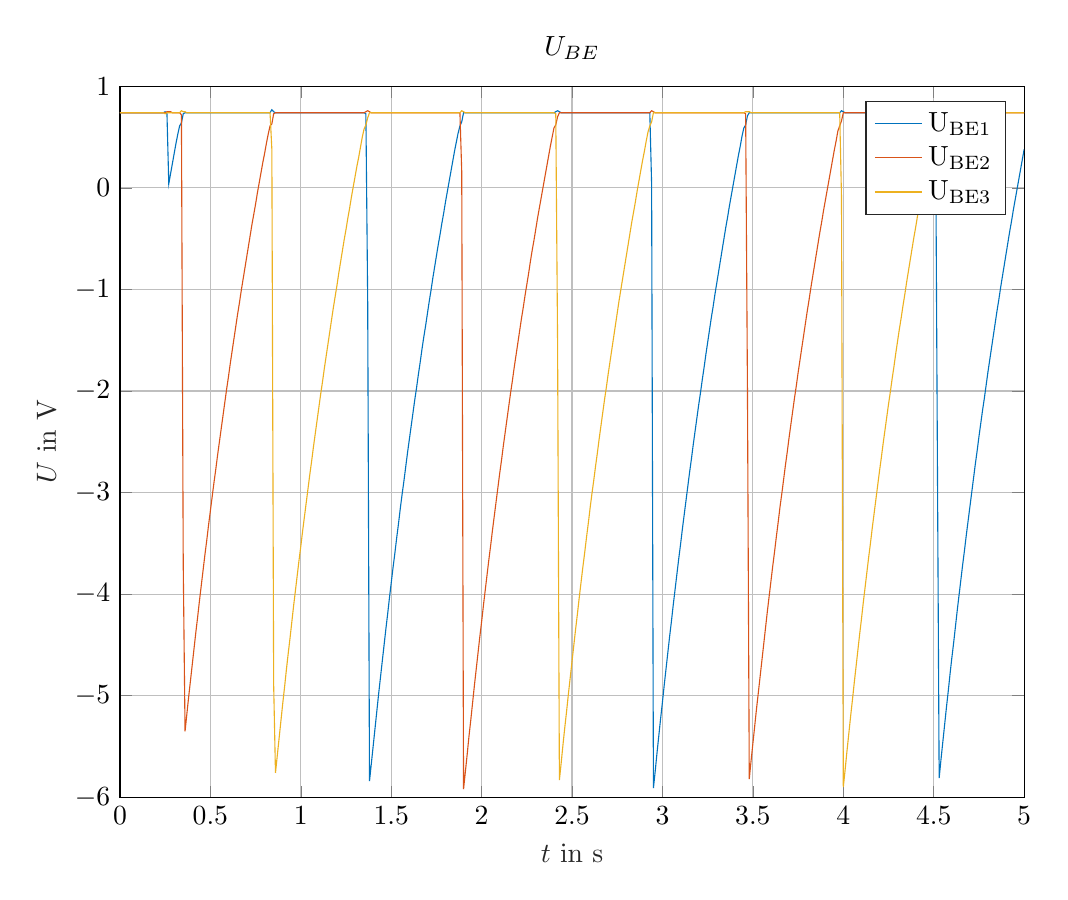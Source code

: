 % This file was created by matlab2tikz.
%
\definecolor{mycolor1}{rgb}{0.0,0.447,0.741}%
\definecolor{mycolor2}{rgb}{0.85,0.325,0.098}%
\definecolor{mycolor3}{rgb}{0.929,0.694,0.125}%
%
\begin{tikzpicture}

\begin{axis}[%
width=4.521in,
height=3.555in,
at={(0.758in,0.481in)},
scale only axis,
xmin=0,
xmax=5,
xlabel style={font=\color{white!15!black}},
xlabel={$t \text{ in s}$},
ymin=-6,
ymax=1,
ylabel style={font=\color{white!15!black}},
ylabel={$U \text{ in V}$},
axis background/.style={fill=white},
title style={font=\bfseries},
title={$U_{BE}$},
xmajorgrids,
ymajorgrids,
legend style={legend cell align=left, align=left, draw=white!15!black}
]
\addplot [color=mycolor1]
  table[row sep=crcr]{%
0	0.74\\
0.01	0.74\\
0.02	0.74\\
0.03	0.74\\
0.04	0.74\\
0.05	0.74\\
0.06	0.74\\
0.07	0.74\\
0.08	0.74\\
0.09	0.74\\
0.1	0.74\\
0.11	0.74\\
0.12	0.74\\
0.13	0.74\\
0.14	0.74\\
0.15	0.74\\
0.16	0.74\\
0.17	0.74\\
0.18	0.74\\
0.19	0.74\\
0.2	0.74\\
0.21	0.74\\
0.22	0.74\\
0.23	0.74\\
0.24	0.74\\
0.25	0.75\\
0.26	0.73\\
0.27	0.04\\
0.28	0.14\\
0.29	0.24\\
0.3	0.34\\
0.31	0.44\\
0.32	0.53\\
0.33	0.61\\
0.34	0.64\\
0.35	0.73\\
0.36	0.74\\
0.37	0.74\\
0.38	0.74\\
0.39	0.74\\
0.4	0.74\\
0.41	0.74\\
0.42	0.74\\
0.43	0.74\\
0.44	0.74\\
0.45	0.74\\
0.46	0.74\\
0.47	0.74\\
0.48	0.74\\
0.49	0.74\\
0.5	0.74\\
0.51	0.74\\
0.52	0.74\\
0.53	0.74\\
0.54	0.74\\
0.55	0.74\\
0.56	0.74\\
0.57	0.74\\
0.58	0.74\\
0.59	0.74\\
0.6	0.74\\
0.61	0.74\\
0.62	0.74\\
0.63	0.74\\
0.64	0.74\\
0.65	0.74\\
0.66	0.74\\
0.67	0.74\\
0.68	0.74\\
0.69	0.74\\
0.7	0.74\\
0.71	0.74\\
0.72	0.74\\
0.73	0.74\\
0.74	0.74\\
0.75	0.74\\
0.76	0.74\\
0.77	0.74\\
0.78	0.74\\
0.79	0.74\\
0.8	0.74\\
0.81	0.74\\
0.82	0.74\\
0.83	0.74\\
0.84	0.77\\
0.85	0.75\\
0.86	0.74\\
0.87	0.74\\
0.88	0.74\\
0.89	0.74\\
0.9	0.74\\
0.91	0.74\\
0.92	0.74\\
0.93	0.74\\
0.94	0.74\\
0.95	0.74\\
0.96	0.74\\
0.97	0.74\\
0.98	0.74\\
0.99	0.74\\
1	0.74\\
1.01	0.74\\
1.02	0.74\\
1.03	0.74\\
1.04	0.74\\
1.05	0.74\\
1.06	0.74\\
1.07	0.74\\
1.08	0.74\\
1.09	0.74\\
1.1	0.74\\
1.11	0.74\\
1.12	0.74\\
1.13	0.74\\
1.14	0.74\\
1.15	0.74\\
1.16	0.74\\
1.17	0.74\\
1.18	0.74\\
1.19	0.74\\
1.2	0.74\\
1.21	0.74\\
1.22	0.74\\
1.23	0.74\\
1.24	0.74\\
1.25	0.74\\
1.26	0.74\\
1.27	0.74\\
1.28	0.74\\
1.29	0.74\\
1.3	0.74\\
1.31	0.74\\
1.32	0.74\\
1.33	0.74\\
1.34	0.74\\
1.35	0.74\\
1.36	0.73\\
1.37	-1.12\\
1.38	-5.84\\
1.39	-5.67\\
1.4	-5.5\\
1.41	-5.33\\
1.42	-5.16\\
1.43	-4.99\\
1.44	-4.83\\
1.45	-4.67\\
1.46	-4.51\\
1.47	-4.35\\
1.48	-4.2\\
1.49	-4.04\\
1.5	-3.89\\
1.51	-3.74\\
1.52	-3.6\\
1.53	-3.45\\
1.54	-3.31\\
1.55	-3.16\\
1.56	-3.02\\
1.57	-2.89\\
1.58	-2.75\\
1.59	-2.61\\
1.6	-2.48\\
1.61	-2.35\\
1.62	-2.22\\
1.63	-2.09\\
1.64	-1.97\\
1.65	-1.84\\
1.66	-1.72\\
1.67	-1.59\\
1.68	-1.47\\
1.69	-1.36\\
1.7	-1.24\\
1.71	-1.12\\
1.72	-1.01\\
1.73	-0.89\\
1.74	-0.78\\
1.75	-0.67\\
1.76	-0.56\\
1.77	-0.46\\
1.78	-0.35\\
1.79	-0.25\\
1.8	-0.14\\
1.81	-0.04\\
1.82	0.06\\
1.83	0.16\\
1.84	0.26\\
1.85	0.36\\
1.86	0.45\\
1.87	0.54\\
1.88	0.61\\
1.89	0.65\\
1.9	0.74\\
1.91	0.74\\
1.92	0.74\\
1.93	0.74\\
1.94	0.74\\
1.95	0.74\\
1.96	0.74\\
1.97	0.74\\
1.98	0.74\\
1.99	0.74\\
2	0.74\\
2.01	0.74\\
2.02	0.74\\
2.03	0.74\\
2.04	0.74\\
2.05	0.74\\
2.06	0.74\\
2.07	0.74\\
2.08	0.74\\
2.09	0.74\\
2.1	0.74\\
2.11	0.74\\
2.12	0.74\\
2.13	0.74\\
2.14	0.74\\
2.15	0.74\\
2.16	0.74\\
2.17	0.74\\
2.18	0.74\\
2.19	0.74\\
2.2	0.74\\
2.21	0.74\\
2.22	0.74\\
2.23	0.74\\
2.24	0.74\\
2.25	0.74\\
2.26	0.74\\
2.27	0.74\\
2.28	0.74\\
2.29	0.74\\
2.3	0.74\\
2.31	0.74\\
2.32	0.74\\
2.33	0.74\\
2.34	0.74\\
2.35	0.74\\
2.36	0.74\\
2.37	0.74\\
2.38	0.74\\
2.39	0.74\\
2.4	0.74\\
2.41	0.75\\
2.42	0.76\\
2.43	0.75\\
2.44	0.74\\
2.45	0.74\\
2.46	0.74\\
2.47	0.74\\
2.48	0.74\\
2.49	0.74\\
2.5	0.74\\
2.51	0.74\\
2.52	0.74\\
2.53	0.74\\
2.54	0.74\\
2.55	0.74\\
2.56	0.74\\
2.57	0.74\\
2.58	0.74\\
2.59	0.74\\
2.6	0.74\\
2.61	0.74\\
2.62	0.74\\
2.63	0.74\\
2.64	0.74\\
2.65	0.74\\
2.66	0.74\\
2.67	0.74\\
2.68	0.74\\
2.69	0.74\\
2.7	0.74\\
2.71	0.74\\
2.72	0.74\\
2.73	0.74\\
2.74	0.74\\
2.75	0.74\\
2.76	0.74\\
2.77	0.74\\
2.78	0.74\\
2.79	0.74\\
2.8	0.74\\
2.81	0.74\\
2.82	0.74\\
2.83	0.74\\
2.84	0.74\\
2.85	0.74\\
2.86	0.74\\
2.87	0.74\\
2.88	0.74\\
2.89	0.74\\
2.9	0.74\\
2.91	0.74\\
2.92	0.74\\
2.93	0.74\\
2.94	0.04\\
2.95	-5.91\\
2.96	-5.74\\
2.97	-5.56\\
2.98	-5.39\\
2.99	-5.22\\
3	-5.06\\
3.01	-4.89\\
3.02	-4.73\\
3.03	-4.57\\
3.04	-4.41\\
3.05	-4.26\\
3.06	-4.1\\
3.07	-3.95\\
3.08	-3.8\\
3.09	-3.65\\
3.1	-3.51\\
3.11	-3.36\\
3.12	-3.22\\
3.13	-3.08\\
3.14	-2.94\\
3.15	-2.8\\
3.16	-2.67\\
3.17	-2.53\\
3.18	-2.4\\
3.19	-2.27\\
3.2	-2.14\\
3.21	-2.02\\
3.22	-1.89\\
3.23	-1.77\\
3.24	-1.64\\
3.25	-1.52\\
3.26	-1.4\\
3.27	-1.28\\
3.28	-1.17\\
3.29	-1.05\\
3.3	-0.94\\
3.31	-0.83\\
3.32	-0.72\\
3.33	-0.61\\
3.34	-0.5\\
3.35	-0.39\\
3.36	-0.29\\
3.37	-0.18\\
3.38	-0.08\\
3.39	0.02\\
3.4	0.12\\
3.41	0.22\\
3.42	0.32\\
3.43	0.41\\
3.44	0.51\\
3.45	0.59\\
3.46	0.62\\
3.47	0.71\\
3.48	0.74\\
3.49	0.74\\
3.5	0.74\\
3.51	0.74\\
3.52	0.74\\
3.53	0.74\\
3.54	0.74\\
3.55	0.74\\
3.56	0.74\\
3.57	0.74\\
3.58	0.74\\
3.59	0.74\\
3.6	0.74\\
3.61	0.74\\
3.62	0.74\\
3.63	0.74\\
3.64	0.74\\
3.65	0.74\\
3.66	0.74\\
3.67	0.74\\
3.68	0.74\\
3.69	0.74\\
3.7	0.74\\
3.71	0.74\\
3.72	0.74\\
3.73	0.74\\
3.74	0.74\\
3.75	0.74\\
3.76	0.74\\
3.77	0.74\\
3.78	0.74\\
3.79	0.74\\
3.8	0.74\\
3.81	0.74\\
3.82	0.74\\
3.83	0.74\\
3.84	0.74\\
3.85	0.74\\
3.86	0.74\\
3.87	0.74\\
3.88	0.74\\
3.89	0.74\\
3.9	0.74\\
3.91	0.74\\
3.92	0.74\\
3.93	0.74\\
3.94	0.74\\
3.95	0.74\\
3.96	0.74\\
3.97	0.74\\
3.98	0.74\\
3.99	0.76\\
4	0.75\\
4.01	0.74\\
4.02	0.74\\
4.03	0.74\\
4.04	0.74\\
4.05	0.74\\
4.06	0.74\\
4.07	0.74\\
4.08	0.74\\
4.09	0.74\\
4.1	0.74\\
4.11	0.74\\
4.12	0.74\\
4.13	0.74\\
4.14	0.74\\
4.15	0.74\\
4.16	0.74\\
4.17	0.74\\
4.18	0.74\\
4.19	0.74\\
4.2	0.74\\
4.21	0.74\\
4.22	0.74\\
4.23	0.74\\
4.24	0.74\\
4.25	0.74\\
4.26	0.74\\
4.27	0.74\\
4.28	0.74\\
4.29	0.74\\
4.3	0.74\\
4.31	0.74\\
4.32	0.74\\
4.33	0.74\\
4.34	0.74\\
4.35	0.74\\
4.36	0.74\\
4.37	0.74\\
4.38	0.74\\
4.39	0.74\\
4.4	0.74\\
4.41	0.74\\
4.42	0.74\\
4.43	0.74\\
4.44	0.74\\
4.45	0.74\\
4.46	0.74\\
4.47	0.74\\
4.48	0.74\\
4.49	0.74\\
4.5	0.74\\
4.51	0.72\\
4.52	-2.56\\
4.53	-5.81\\
4.54	-5.63\\
4.55	-5.46\\
4.56	-5.29\\
4.57	-5.12\\
4.58	-4.96\\
4.59	-4.79\\
4.6	-4.63\\
4.61	-4.48\\
4.62	-4.32\\
4.63	-4.16\\
4.64	-4.01\\
4.65	-3.86\\
4.66	-3.71\\
4.67	-3.57\\
4.68	-3.42\\
4.69	-3.28\\
4.7	-3.14\\
4.71	-3\\
4.72	-2.86\\
4.73	-2.72\\
4.74	-2.59\\
4.75	-2.45\\
4.76	-2.32\\
4.77	-2.19\\
4.78	-2.07\\
4.79	-1.94\\
4.8	-1.81\\
4.81	-1.69\\
4.82	-1.57\\
4.83	-1.45\\
4.84	-1.33\\
4.85	-1.21\\
4.86	-1.1\\
4.87	-0.98\\
4.88	-0.87\\
4.89	-0.76\\
4.9	-0.65\\
4.91	-0.54\\
4.92	-0.43\\
4.93	-0.33\\
4.94	-0.22\\
4.95	-0.12\\
4.96	-0.02\\
4.97	0.08\\
4.98	0.18\\
4.99	0.28\\
5	0.38\\
};
\addlegendentry{$\text{U}_{\text{BE1}}$}

\addplot [color=mycolor2]
  table[row sep=crcr]{%
0	0.74\\
0.01	0.74\\
0.02	0.74\\
0.03	0.74\\
0.04	0.74\\
0.05	0.74\\
0.06	0.74\\
0.07	0.74\\
0.08	0.74\\
0.09	0.74\\
0.1	0.74\\
0.11	0.74\\
0.12	0.74\\
0.13	0.74\\
0.14	0.74\\
0.15	0.74\\
0.16	0.74\\
0.17	0.74\\
0.18	0.74\\
0.19	0.74\\
0.2	0.74\\
0.21	0.74\\
0.22	0.74\\
0.23	0.74\\
0.24	0.74\\
0.25	0.74\\
0.26	0.75\\
0.27	0.75\\
0.28	0.75\\
0.29	0.74\\
0.3	0.74\\
0.31	0.74\\
0.32	0.74\\
0.33	0.74\\
0.34	0.72\\
0.35	-3.71\\
0.36	-5.35\\
0.37	-5.18\\
0.38	-5.01\\
0.39	-4.85\\
0.4	-4.69\\
0.41	-4.53\\
0.42	-4.37\\
0.43	-4.22\\
0.44	-4.06\\
0.45	-3.91\\
0.46	-3.76\\
0.47	-3.61\\
0.48	-3.47\\
0.49	-3.32\\
0.5	-3.18\\
0.51	-3.04\\
0.52	-2.9\\
0.53	-2.77\\
0.54	-2.63\\
0.55	-2.5\\
0.56	-2.37\\
0.57	-2.24\\
0.58	-2.11\\
0.59	-1.98\\
0.6	-1.86\\
0.61	-1.73\\
0.62	-1.61\\
0.63	-1.49\\
0.64	-1.37\\
0.65	-1.25\\
0.66	-1.14\\
0.67	-1.02\\
0.68	-0.91\\
0.69	-0.8\\
0.7	-0.69\\
0.71	-0.58\\
0.72	-0.47\\
0.73	-0.36\\
0.74	-0.26\\
0.75	-0.16\\
0.76	-0.05\\
0.77	0.05\\
0.78	0.15\\
0.79	0.25\\
0.8	0.34\\
0.81	0.44\\
0.82	0.53\\
0.83	0.61\\
0.84	0.63\\
0.85	0.73\\
0.86	0.74\\
0.87	0.74\\
0.88	0.74\\
0.89	0.74\\
0.9	0.74\\
0.91	0.74\\
0.92	0.74\\
0.93	0.74\\
0.94	0.74\\
0.95	0.74\\
0.96	0.74\\
0.97	0.74\\
0.98	0.74\\
0.99	0.74\\
1	0.74\\
1.01	0.74\\
1.02	0.74\\
1.03	0.74\\
1.04	0.74\\
1.05	0.74\\
1.06	0.74\\
1.07	0.74\\
1.08	0.74\\
1.09	0.74\\
1.1	0.74\\
1.11	0.74\\
1.12	0.74\\
1.13	0.74\\
1.14	0.74\\
1.15	0.74\\
1.16	0.74\\
1.17	0.74\\
1.18	0.74\\
1.19	0.74\\
1.2	0.74\\
1.21	0.74\\
1.22	0.74\\
1.23	0.74\\
1.24	0.74\\
1.25	0.74\\
1.26	0.74\\
1.27	0.74\\
1.28	0.74\\
1.29	0.74\\
1.3	0.74\\
1.31	0.74\\
1.32	0.74\\
1.33	0.74\\
1.34	0.74\\
1.35	0.74\\
1.36	0.75\\
1.37	0.76\\
1.38	0.75\\
1.39	0.74\\
1.4	0.74\\
1.41	0.74\\
1.42	0.74\\
1.43	0.74\\
1.44	0.74\\
1.45	0.74\\
1.46	0.74\\
1.47	0.74\\
1.48	0.74\\
1.49	0.74\\
1.5	0.74\\
1.51	0.74\\
1.52	0.74\\
1.53	0.74\\
1.54	0.74\\
1.55	0.74\\
1.56	0.74\\
1.57	0.74\\
1.58	0.74\\
1.59	0.74\\
1.6	0.74\\
1.61	0.74\\
1.62	0.74\\
1.63	0.74\\
1.64	0.74\\
1.65	0.74\\
1.66	0.74\\
1.67	0.74\\
1.68	0.74\\
1.69	0.74\\
1.7	0.74\\
1.71	0.74\\
1.72	0.74\\
1.73	0.74\\
1.74	0.74\\
1.75	0.74\\
1.76	0.74\\
1.77	0.74\\
1.78	0.74\\
1.79	0.74\\
1.8	0.74\\
1.81	0.74\\
1.82	0.74\\
1.83	0.74\\
1.84	0.74\\
1.85	0.74\\
1.86	0.74\\
1.87	0.74\\
1.88	0.74\\
1.89	0.16\\
1.9	-5.92\\
1.91	-5.75\\
1.92	-5.58\\
1.93	-5.4\\
1.94	-5.24\\
1.95	-5.07\\
1.96	-4.9\\
1.97	-4.74\\
1.98	-4.58\\
1.99	-4.42\\
2	-4.27\\
2.01	-4.11\\
2.02	-3.96\\
2.03	-3.81\\
2.04	-3.66\\
2.05	-3.52\\
2.06	-3.37\\
2.07	-3.23\\
2.08	-3.09\\
2.09	-2.95\\
2.1	-2.81\\
2.11	-2.68\\
2.12	-2.54\\
2.13	-2.41\\
2.14	-2.28\\
2.15	-2.15\\
2.16	-2.02\\
2.17	-1.9\\
2.18	-1.77\\
2.19	-1.65\\
2.2	-1.53\\
2.21	-1.41\\
2.22	-1.29\\
2.23	-1.18\\
2.24	-1.06\\
2.25	-0.95\\
2.26	-0.84\\
2.27	-0.72\\
2.28	-0.61\\
2.29	-0.51\\
2.3	-0.4\\
2.31	-0.29\\
2.32	-0.19\\
2.33	-0.09\\
2.34	0.01\\
2.35	0.11\\
2.36	0.21\\
2.37	0.31\\
2.38	0.41\\
2.39	0.5\\
2.4	0.59\\
2.41	0.62\\
2.42	0.7\\
2.43	0.74\\
2.44	0.74\\
2.45	0.74\\
2.46	0.74\\
2.47	0.74\\
2.48	0.74\\
2.49	0.74\\
2.5	0.74\\
2.51	0.74\\
2.52	0.74\\
2.53	0.74\\
2.54	0.74\\
2.55	0.74\\
2.56	0.74\\
2.57	0.74\\
2.58	0.74\\
2.59	0.74\\
2.6	0.74\\
2.61	0.74\\
2.62	0.74\\
2.63	0.74\\
2.64	0.74\\
2.65	0.74\\
2.66	0.74\\
2.67	0.74\\
2.68	0.74\\
2.69	0.74\\
2.7	0.74\\
2.71	0.74\\
2.72	0.74\\
2.73	0.74\\
2.74	0.74\\
2.75	0.74\\
2.76	0.74\\
2.77	0.74\\
2.78	0.74\\
2.79	0.74\\
2.8	0.74\\
2.81	0.74\\
2.82	0.74\\
2.83	0.74\\
2.84	0.74\\
2.85	0.74\\
2.86	0.74\\
2.87	0.74\\
2.88	0.74\\
2.89	0.74\\
2.9	0.74\\
2.91	0.74\\
2.92	0.74\\
2.93	0.74\\
2.94	0.76\\
2.95	0.75\\
2.96	0.74\\
2.97	0.74\\
2.98	0.74\\
2.99	0.74\\
3	0.74\\
3.01	0.74\\
3.02	0.74\\
3.03	0.74\\
3.04	0.74\\
3.05	0.74\\
3.06	0.74\\
3.07	0.74\\
3.08	0.74\\
3.09	0.74\\
3.1	0.74\\
3.11	0.74\\
3.12	0.74\\
3.13	0.74\\
3.14	0.74\\
3.15	0.74\\
3.16	0.74\\
3.17	0.74\\
3.18	0.74\\
3.19	0.74\\
3.2	0.74\\
3.21	0.74\\
3.22	0.74\\
3.23	0.74\\
3.24	0.74\\
3.25	0.74\\
3.26	0.74\\
3.27	0.74\\
3.28	0.74\\
3.29	0.74\\
3.3	0.74\\
3.31	0.74\\
3.32	0.74\\
3.33	0.74\\
3.34	0.74\\
3.35	0.74\\
3.36	0.74\\
3.37	0.74\\
3.38	0.74\\
3.39	0.74\\
3.4	0.74\\
3.41	0.74\\
3.42	0.74\\
3.43	0.74\\
3.44	0.74\\
3.45	0.74\\
3.46	0.73\\
3.47	-1.99\\
3.48	-5.82\\
3.49	-5.64\\
3.5	-5.47\\
3.51	-5.3\\
3.52	-5.13\\
3.53	-4.97\\
3.54	-4.81\\
3.55	-4.65\\
3.56	-4.49\\
3.57	-4.33\\
3.58	-4.17\\
3.59	-4.02\\
3.6	-3.87\\
3.61	-3.72\\
3.62	-3.58\\
3.63	-3.43\\
3.64	-3.29\\
3.65	-3.14\\
3.66	-3.01\\
3.67	-2.87\\
3.68	-2.73\\
3.69	-2.6\\
3.7	-2.46\\
3.71	-2.33\\
3.72	-2.2\\
3.73	-2.07\\
3.74	-1.95\\
3.75	-1.82\\
3.76	-1.7\\
3.77	-1.58\\
3.78	-1.46\\
3.79	-1.34\\
3.8	-1.22\\
3.81	-1.11\\
3.82	-0.99\\
3.83	-0.88\\
3.84	-0.77\\
3.85	-0.66\\
3.86	-0.55\\
3.87	-0.44\\
3.88	-0.34\\
3.89	-0.23\\
3.9	-0.13\\
3.91	-0.03\\
3.92	0.07\\
3.93	0.17\\
3.94	0.27\\
3.95	0.37\\
3.96	0.46\\
3.97	0.56\\
3.98	0.61\\
3.99	0.66\\
4	0.74\\
4.01	0.74\\
4.02	0.74\\
4.03	0.74\\
4.04	0.74\\
4.05	0.74\\
4.06	0.74\\
4.07	0.74\\
4.08	0.74\\
4.09	0.74\\
4.1	0.74\\
4.11	0.74\\
4.12	0.74\\
4.13	0.74\\
4.14	0.74\\
4.15	0.74\\
4.16	0.74\\
4.17	0.74\\
4.18	0.74\\
4.19	0.74\\
4.2	0.74\\
4.21	0.74\\
4.22	0.74\\
4.23	0.74\\
4.24	0.74\\
4.25	0.74\\
4.26	0.74\\
4.27	0.74\\
4.28	0.74\\
4.29	0.74\\
4.3	0.74\\
4.31	0.74\\
4.32	0.74\\
4.33	0.74\\
4.34	0.74\\
4.35	0.74\\
4.36	0.74\\
4.37	0.74\\
4.38	0.74\\
4.39	0.74\\
4.4	0.74\\
4.41	0.74\\
4.42	0.74\\
4.43	0.74\\
4.44	0.74\\
4.45	0.74\\
4.46	0.74\\
4.47	0.74\\
4.48	0.74\\
4.49	0.74\\
4.5	0.74\\
4.51	0.76\\
4.52	0.75\\
4.53	0.75\\
4.54	0.74\\
4.55	0.74\\
4.56	0.74\\
4.57	0.74\\
4.58	0.74\\
4.59	0.74\\
4.6	0.74\\
4.61	0.74\\
4.62	0.74\\
4.63	0.74\\
4.64	0.74\\
4.65	0.74\\
4.66	0.74\\
4.67	0.74\\
4.68	0.74\\
4.69	0.74\\
4.7	0.74\\
4.71	0.74\\
4.72	0.74\\
4.73	0.74\\
4.74	0.74\\
4.75	0.74\\
4.76	0.74\\
4.77	0.74\\
4.78	0.74\\
4.79	0.74\\
4.8	0.74\\
4.81	0.74\\
4.82	0.74\\
4.83	0.74\\
4.84	0.74\\
4.85	0.74\\
4.86	0.74\\
4.87	0.74\\
4.88	0.74\\
4.89	0.74\\
4.9	0.74\\
4.91	0.74\\
4.92	0.74\\
4.93	0.74\\
4.94	0.74\\
4.95	0.74\\
4.96	0.74\\
4.97	0.74\\
4.98	0.74\\
4.99	0.74\\
5	0.74\\
};
\addlegendentry{$\text{U}_{\text{BE2}}$}

\addplot [color=mycolor3]
  table[row sep=crcr]{%
0	0.74\\
0.01	0.74\\
0.02	0.74\\
0.03	0.74\\
0.04	0.74\\
0.05	0.74\\
0.06	0.74\\
0.07	0.74\\
0.08	0.74\\
0.09	0.74\\
0.1	0.74\\
0.11	0.74\\
0.12	0.74\\
0.13	0.74\\
0.14	0.74\\
0.15	0.74\\
0.16	0.74\\
0.17	0.74\\
0.18	0.74\\
0.19	0.74\\
0.2	0.74\\
0.21	0.74\\
0.22	0.74\\
0.23	0.74\\
0.24	0.74\\
0.25	0.73\\
0.26	0.74\\
0.27	0.74\\
0.28	0.74\\
0.29	0.74\\
0.3	0.74\\
0.31	0.74\\
0.32	0.74\\
0.33	0.74\\
0.34	0.76\\
0.35	0.75\\
0.36	0.75\\
0.37	0.74\\
0.38	0.74\\
0.39	0.74\\
0.4	0.74\\
0.41	0.74\\
0.42	0.74\\
0.43	0.74\\
0.44	0.74\\
0.45	0.74\\
0.46	0.74\\
0.47	0.74\\
0.48	0.74\\
0.49	0.74\\
0.5	0.74\\
0.51	0.74\\
0.52	0.74\\
0.53	0.74\\
0.54	0.74\\
0.55	0.74\\
0.56	0.74\\
0.57	0.74\\
0.58	0.74\\
0.59	0.74\\
0.6	0.74\\
0.61	0.74\\
0.62	0.74\\
0.63	0.74\\
0.64	0.74\\
0.65	0.74\\
0.66	0.74\\
0.67	0.74\\
0.68	0.74\\
0.69	0.74\\
0.7	0.74\\
0.71	0.74\\
0.72	0.74\\
0.73	0.74\\
0.74	0.74\\
0.75	0.74\\
0.76	0.74\\
0.77	0.74\\
0.78	0.74\\
0.79	0.74\\
0.8	0.74\\
0.81	0.74\\
0.82	0.74\\
0.83	0.74\\
0.84	0.38\\
0.85	-4.89\\
0.86	-5.76\\
0.87	-5.59\\
0.88	-5.42\\
0.89	-5.25\\
0.9	-5.08\\
0.91	-4.92\\
0.92	-4.75\\
0.93	-4.59\\
0.94	-4.44\\
0.95	-4.28\\
0.96	-4.12\\
0.97	-3.97\\
0.98	-3.82\\
0.99	-3.67\\
1	-3.53\\
1.01	-3.38\\
1.02	-3.24\\
1.03	-3.1\\
1.04	-2.96\\
1.05	-2.82\\
1.06	-2.69\\
1.07	-2.55\\
1.08	-2.42\\
1.09	-2.29\\
1.1	-2.16\\
1.11	-2.03\\
1.12	-1.91\\
1.13	-1.78\\
1.14	-1.66\\
1.15	-1.54\\
1.16	-1.42\\
1.17	-1.3\\
1.18	-1.18\\
1.19	-1.07\\
1.2	-0.96\\
1.21	-0.84\\
1.22	-0.73\\
1.23	-0.62\\
1.24	-0.51\\
1.25	-0.41\\
1.26	-0.3\\
1.27	-0.2\\
1.28	-0.09\\
1.29	0.01\\
1.3	0.11\\
1.31	0.21\\
1.32	0.3\\
1.33	0.4\\
1.34	0.5\\
1.35	0.58\\
1.36	0.62\\
1.37	0.69\\
1.38	0.74\\
1.39	0.74\\
1.4	0.74\\
1.41	0.74\\
1.42	0.74\\
1.43	0.74\\
1.44	0.74\\
1.45	0.74\\
1.46	0.74\\
1.47	0.74\\
1.48	0.74\\
1.49	0.74\\
1.5	0.74\\
1.51	0.74\\
1.52	0.74\\
1.53	0.74\\
1.54	0.74\\
1.55	0.74\\
1.56	0.74\\
1.57	0.74\\
1.58	0.74\\
1.59	0.74\\
1.6	0.74\\
1.61	0.74\\
1.62	0.74\\
1.63	0.74\\
1.64	0.74\\
1.65	0.74\\
1.66	0.74\\
1.67	0.74\\
1.68	0.74\\
1.69	0.74\\
1.7	0.74\\
1.71	0.74\\
1.72	0.74\\
1.73	0.74\\
1.74	0.74\\
1.75	0.74\\
1.76	0.74\\
1.77	0.74\\
1.78	0.74\\
1.79	0.74\\
1.8	0.74\\
1.81	0.74\\
1.82	0.74\\
1.83	0.74\\
1.84	0.74\\
1.85	0.74\\
1.86	0.74\\
1.87	0.74\\
1.88	0.74\\
1.89	0.76\\
1.9	0.75\\
1.91	0.74\\
1.92	0.74\\
1.93	0.74\\
1.94	0.74\\
1.95	0.74\\
1.96	0.74\\
1.97	0.74\\
1.98	0.74\\
1.99	0.74\\
2	0.74\\
2.01	0.74\\
2.02	0.74\\
2.03	0.74\\
2.04	0.74\\
2.05	0.74\\
2.06	0.74\\
2.07	0.74\\
2.08	0.74\\
2.09	0.74\\
2.1	0.74\\
2.11	0.74\\
2.12	0.74\\
2.13	0.74\\
2.14	0.74\\
2.15	0.74\\
2.16	0.74\\
2.17	0.74\\
2.18	0.74\\
2.19	0.74\\
2.2	0.74\\
2.21	0.74\\
2.22	0.74\\
2.23	0.74\\
2.24	0.74\\
2.25	0.74\\
2.26	0.74\\
2.27	0.74\\
2.28	0.74\\
2.29	0.74\\
2.3	0.74\\
2.31	0.74\\
2.32	0.74\\
2.33	0.74\\
2.34	0.74\\
2.35	0.74\\
2.36	0.74\\
2.37	0.74\\
2.38	0.74\\
2.39	0.74\\
2.4	0.74\\
2.41	0.73\\
2.42	-1.51\\
2.43	-5.83\\
2.44	-5.66\\
2.45	-5.48\\
2.46	-5.31\\
2.47	-5.15\\
2.48	-4.98\\
2.49	-4.82\\
2.5	-4.66\\
2.51	-4.5\\
2.52	-4.34\\
2.53	-4.19\\
2.54	-4.03\\
2.55	-3.88\\
2.56	-3.73\\
2.57	-3.59\\
2.58	-3.44\\
2.59	-3.3\\
2.6	-3.15\\
2.61	-3.01\\
2.62	-2.88\\
2.63	-2.74\\
2.64	-2.61\\
2.65	-2.47\\
2.66	-2.34\\
2.67	-2.21\\
2.68	-2.08\\
2.69	-1.96\\
2.7	-1.83\\
2.71	-1.71\\
2.72	-1.59\\
2.73	-1.47\\
2.74	-1.35\\
2.75	-1.23\\
2.76	-1.11\\
2.77	-1\\
2.78	-0.89\\
2.79	-0.78\\
2.8	-0.67\\
2.81	-0.56\\
2.82	-0.45\\
2.83	-0.34\\
2.84	-0.24\\
2.85	-0.14\\
2.86	-0.03\\
2.87	0.07\\
2.88	0.17\\
2.89	0.27\\
2.9	0.36\\
2.91	0.46\\
2.92	0.55\\
2.93	0.61\\
2.94	0.65\\
2.95	0.74\\
2.96	0.74\\
2.97	0.74\\
2.98	0.74\\
2.99	0.74\\
3	0.74\\
3.01	0.74\\
3.02	0.74\\
3.03	0.74\\
3.04	0.74\\
3.05	0.74\\
3.06	0.74\\
3.07	0.74\\
3.08	0.74\\
3.09	0.74\\
3.1	0.74\\
3.11	0.74\\
3.12	0.74\\
3.13	0.74\\
3.14	0.74\\
3.15	0.74\\
3.16	0.74\\
3.17	0.74\\
3.18	0.74\\
3.19	0.74\\
3.2	0.74\\
3.21	0.74\\
3.22	0.74\\
3.23	0.74\\
3.24	0.74\\
3.25	0.74\\
3.26	0.74\\
3.27	0.74\\
3.28	0.74\\
3.29	0.74\\
3.3	0.74\\
3.31	0.74\\
3.32	0.74\\
3.33	0.74\\
3.34	0.74\\
3.35	0.74\\
3.36	0.74\\
3.37	0.74\\
3.38	0.74\\
3.39	0.74\\
3.4	0.74\\
3.41	0.74\\
3.42	0.74\\
3.43	0.74\\
3.44	0.74\\
3.45	0.74\\
3.46	0.75\\
3.47	0.75\\
3.48	0.75\\
3.49	0.74\\
3.5	0.74\\
3.51	0.74\\
3.52	0.74\\
3.53	0.74\\
3.54	0.74\\
3.55	0.74\\
3.56	0.74\\
3.57	0.74\\
3.58	0.74\\
3.59	0.74\\
3.6	0.74\\
3.61	0.74\\
3.62	0.74\\
3.63	0.74\\
3.64	0.74\\
3.65	0.74\\
3.66	0.74\\
3.67	0.74\\
3.68	0.74\\
3.69	0.74\\
3.7	0.74\\
3.71	0.74\\
3.72	0.74\\
3.73	0.74\\
3.74	0.74\\
3.75	0.74\\
3.76	0.74\\
3.77	0.74\\
3.78	0.74\\
3.79	0.74\\
3.8	0.74\\
3.81	0.74\\
3.82	0.74\\
3.83	0.74\\
3.84	0.74\\
3.85	0.74\\
3.86	0.74\\
3.87	0.74\\
3.88	0.74\\
3.89	0.74\\
3.9	0.74\\
3.91	0.74\\
3.92	0.74\\
3.93	0.74\\
3.94	0.74\\
3.95	0.74\\
3.96	0.74\\
3.97	0.74\\
3.98	0.74\\
3.99	-0.09\\
4	-5.9\\
4.01	-5.73\\
4.02	-5.55\\
4.03	-5.38\\
4.04	-5.21\\
4.05	-5.05\\
4.06	-4.88\\
4.07	-4.72\\
4.08	-4.56\\
4.09	-4.4\\
4.1	-4.25\\
4.11	-4.09\\
4.12	-3.94\\
4.13	-3.79\\
4.14	-3.64\\
4.15	-3.5\\
4.16	-3.35\\
4.17	-3.21\\
4.18	-3.07\\
4.19	-2.93\\
4.2	-2.79\\
4.21	-2.66\\
4.22	-2.52\\
4.23	-2.39\\
4.24	-2.26\\
4.25	-2.13\\
4.26	-2.01\\
4.27	-1.88\\
4.28	-1.76\\
4.29	-1.63\\
4.3	-1.51\\
4.31	-1.39\\
4.32	-1.28\\
4.33	-1.16\\
4.34	-1.05\\
4.35	-0.93\\
4.36	-0.82\\
4.37	-0.71\\
4.38	-0.6\\
4.39	-0.49\\
4.4	-0.39\\
4.41	-0.28\\
4.42	-0.18\\
4.43	-0.07\\
4.44	0.03\\
4.45	0.13\\
4.46	0.23\\
4.47	0.32\\
4.48	0.42\\
4.49	0.51\\
4.5	0.59\\
4.51	0.62\\
4.52	0.72\\
4.53	0.74\\
4.54	0.74\\
4.55	0.74\\
4.56	0.74\\
4.57	0.74\\
4.58	0.74\\
4.59	0.74\\
4.6	0.74\\
4.61	0.74\\
4.62	0.74\\
4.63	0.74\\
4.64	0.74\\
4.65	0.74\\
4.66	0.74\\
4.67	0.74\\
4.68	0.74\\
4.69	0.74\\
4.7	0.74\\
4.71	0.74\\
4.72	0.74\\
4.73	0.74\\
4.74	0.74\\
4.75	0.74\\
4.76	0.74\\
4.77	0.74\\
4.78	0.74\\
4.79	0.74\\
4.8	0.74\\
4.81	0.74\\
4.82	0.74\\
4.83	0.74\\
4.84	0.74\\
4.85	0.74\\
4.86	0.74\\
4.87	0.74\\
4.88	0.74\\
4.89	0.74\\
4.9	0.74\\
4.91	0.74\\
4.92	0.74\\
4.93	0.74\\
4.94	0.74\\
4.95	0.74\\
4.96	0.74\\
4.97	0.74\\
4.98	0.74\\
4.99	0.74\\
5	0.74\\
};
\addlegendentry{$\text{U}_{\text{BE3}}$}

\end{axis}
\end{tikzpicture}%